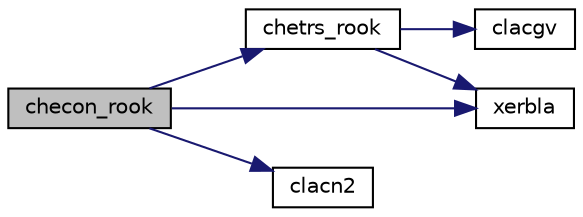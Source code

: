 digraph "checon_rook"
{
 // LATEX_PDF_SIZE
  edge [fontname="Helvetica",fontsize="10",labelfontname="Helvetica",labelfontsize="10"];
  node [fontname="Helvetica",fontsize="10",shape=record];
  rankdir="LR";
  Node1 [label="checon_rook",height=0.2,width=0.4,color="black", fillcolor="grey75", style="filled", fontcolor="black",tooltip="CHECON_ROOK estimates the reciprocal of the condition number fort HE matrices using factorization obt..."];
  Node1 -> Node2 [color="midnightblue",fontsize="10",style="solid",fontname="Helvetica"];
  Node2 [label="chetrs_rook",height=0.2,width=0.4,color="black", fillcolor="white", style="filled",URL="$chetrs__rook_8f.html#a22d0f5610c016836e1830ed2b8c41034",tooltip="CHETRS_ROOK computes the solution to a system of linear equations A * X = B for HE matrices using fac..."];
  Node2 -> Node3 [color="midnightblue",fontsize="10",style="solid",fontname="Helvetica"];
  Node3 [label="clacgv",height=0.2,width=0.4,color="black", fillcolor="white", style="filled",URL="$clacgv_8f.html#a0ff51770edb0cdc7328fdae7ace7954e",tooltip="CLACGV conjugates a complex vector."];
  Node2 -> Node4 [color="midnightblue",fontsize="10",style="solid",fontname="Helvetica"];
  Node4 [label="xerbla",height=0.2,width=0.4,color="black", fillcolor="white", style="filled",URL="$xerbla_8f.html#a377ee61015baf8dea7770b3a404b1c07",tooltip="XERBLA"];
  Node1 -> Node5 [color="midnightblue",fontsize="10",style="solid",fontname="Helvetica"];
  Node5 [label="clacn2",height=0.2,width=0.4,color="black", fillcolor="white", style="filled",URL="$clacn2_8f.html#ab908babe3ec3648412de15e0f8ab4479",tooltip="CLACN2 estimates the 1-norm of a square matrix, using reverse communication for evaluating matrix-vec..."];
  Node1 -> Node4 [color="midnightblue",fontsize="10",style="solid",fontname="Helvetica"];
}
